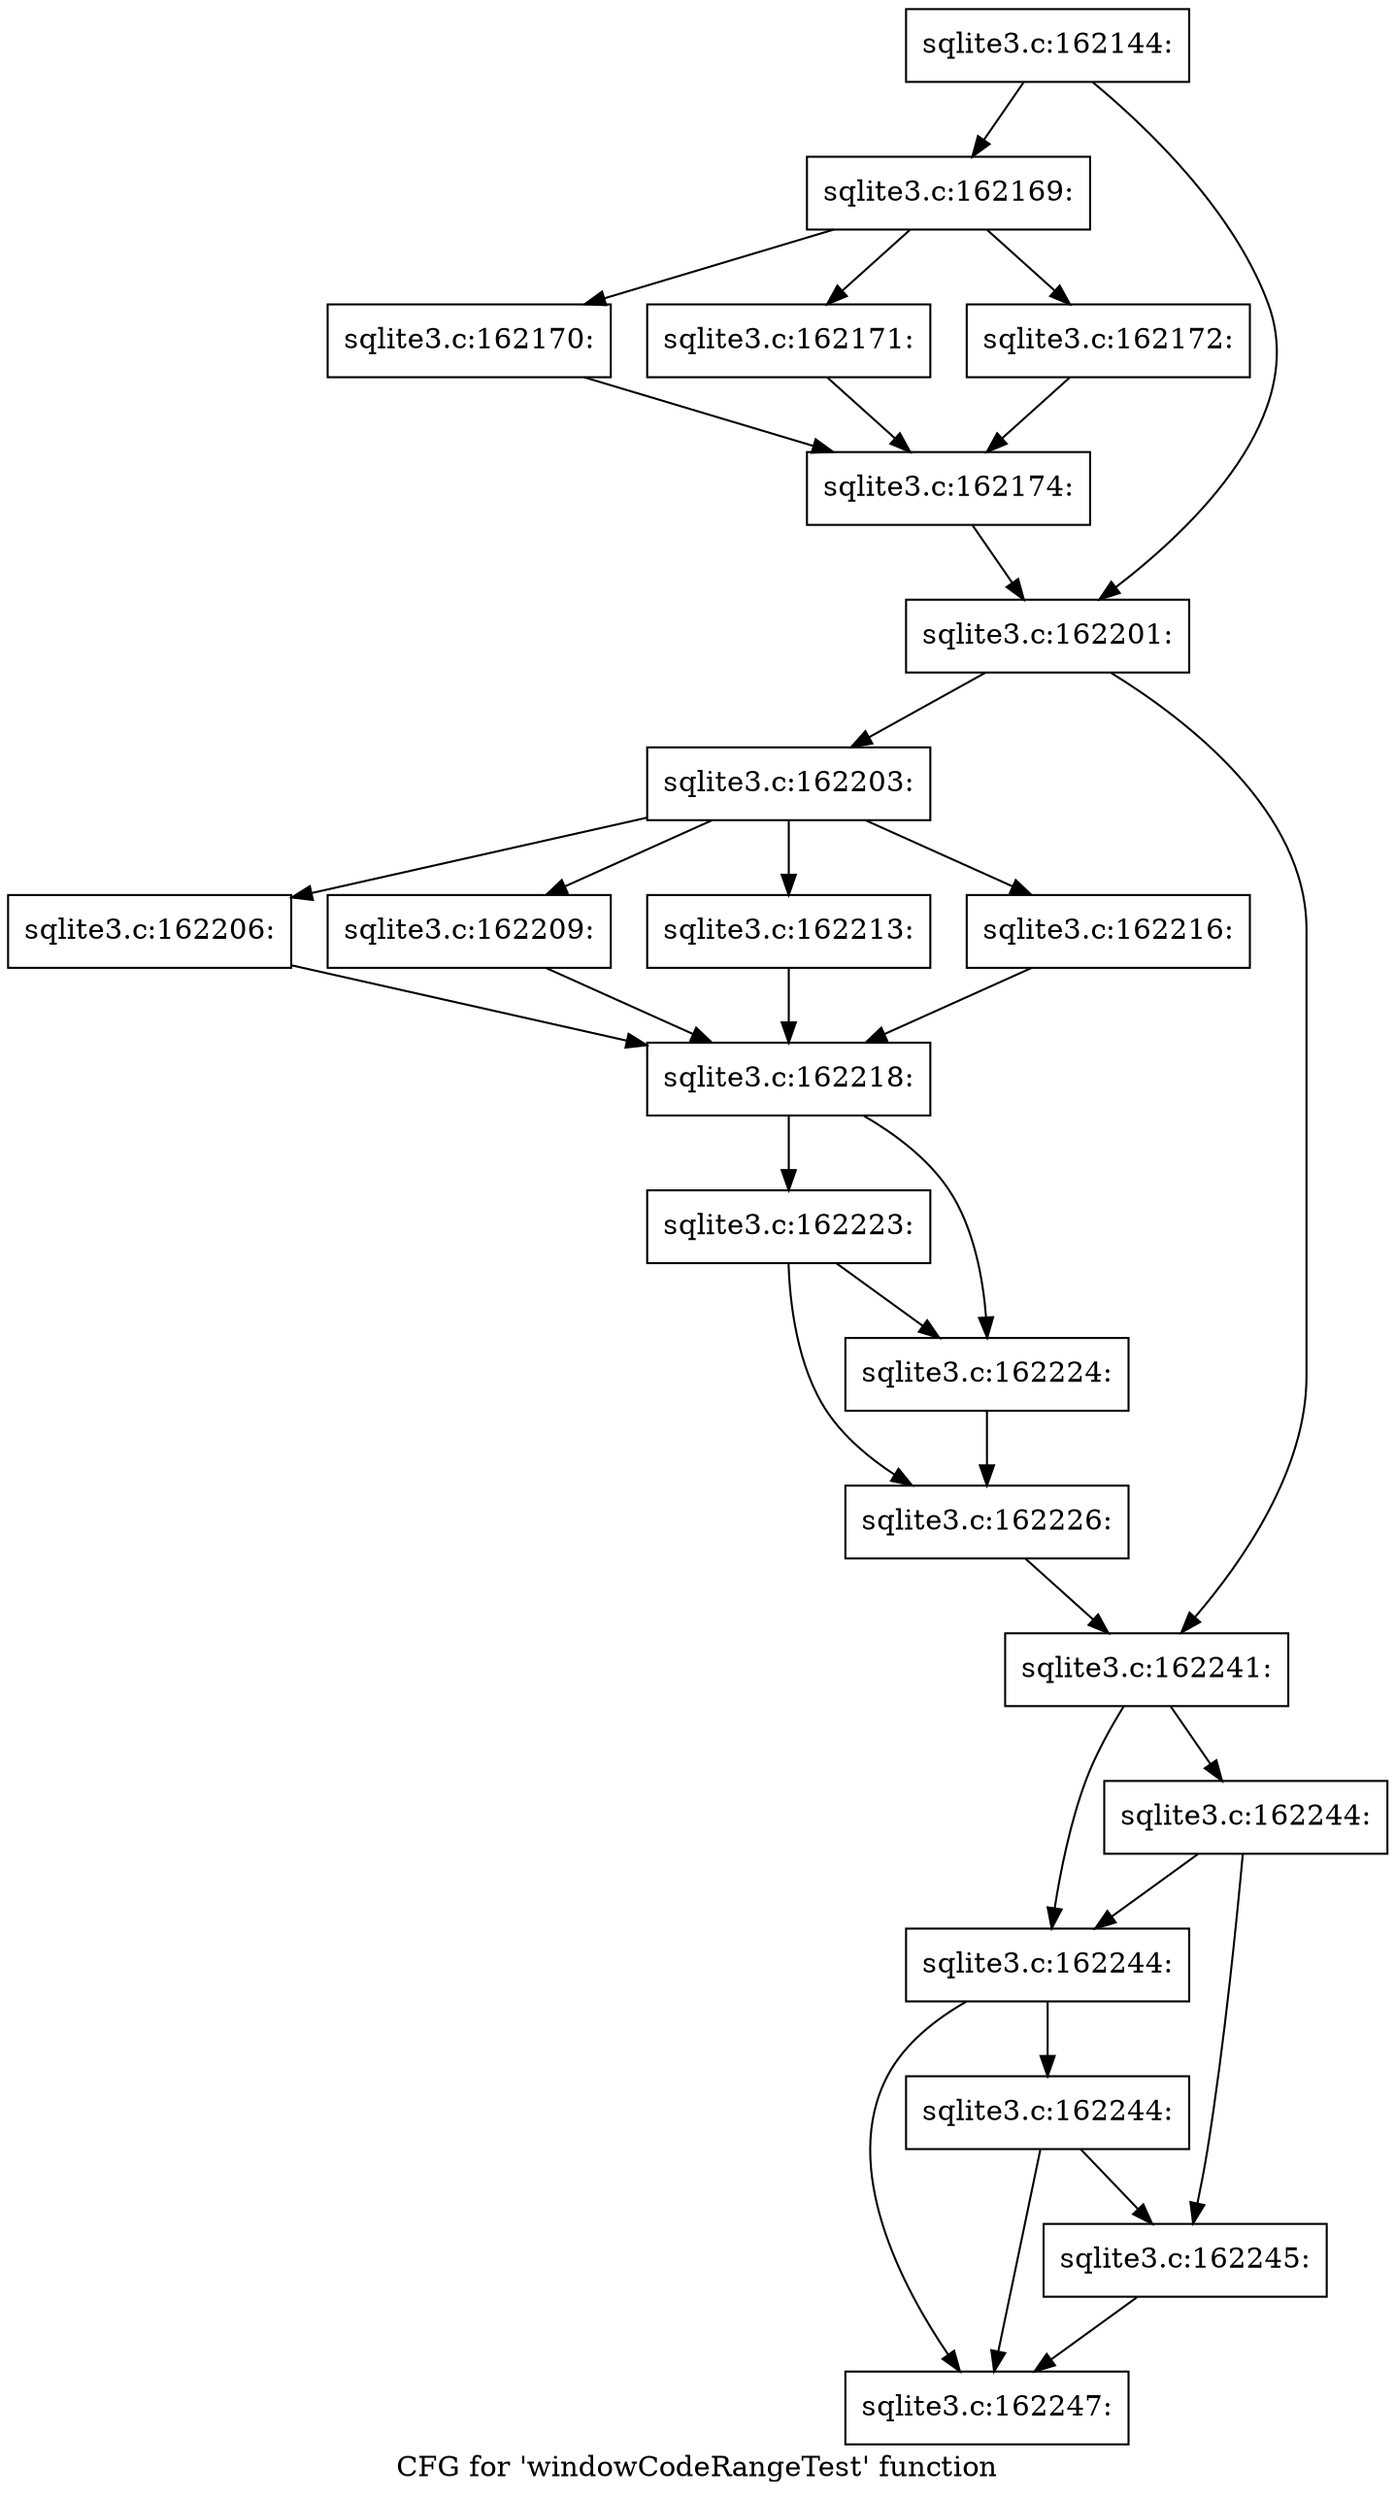 digraph "CFG for 'windowCodeRangeTest' function" {
	label="CFG for 'windowCodeRangeTest' function";

	Node0x55c0f9b27be0 [shape=record,label="{sqlite3.c:162144:}"];
	Node0x55c0f9b27be0 -> Node0x55c0f9b439d0;
	Node0x55c0f9b27be0 -> Node0x55c0f9b43a20;
	Node0x55c0f9b439d0 [shape=record,label="{sqlite3.c:162169:}"];
	Node0x55c0f9b439d0 -> Node0x55c0f9b44370;
	Node0x55c0f9b439d0 -> Node0x55c0f9b44750;
	Node0x55c0f9b439d0 -> Node0x55c0f9b44960;
	Node0x55c0f9b44750 [shape=record,label="{sqlite3.c:162170:}"];
	Node0x55c0f9b44750 -> Node0x55c0f9b44280;
	Node0x55c0f9b44960 [shape=record,label="{sqlite3.c:162171:}"];
	Node0x55c0f9b44960 -> Node0x55c0f9b44280;
	Node0x55c0f9b44370 [shape=record,label="{sqlite3.c:162172:}"];
	Node0x55c0f9b44370 -> Node0x55c0f9b44280;
	Node0x55c0f9b44280 [shape=record,label="{sqlite3.c:162174:}"];
	Node0x55c0f9b44280 -> Node0x55c0f9b43a20;
	Node0x55c0f9b43a20 [shape=record,label="{sqlite3.c:162201:}"];
	Node0x55c0f9b43a20 -> Node0x55c0f9b45080;
	Node0x55c0f9b43a20 -> Node0x55c0f9b450d0;
	Node0x55c0f9b45080 [shape=record,label="{sqlite3.c:162203:}"];
	Node0x55c0f9b45080 -> Node0x55c0f9b46020;
	Node0x55c0f9b45080 -> Node0x55c0f9b46400;
	Node0x55c0f9b45080 -> Node0x55c0f9b467c0;
	Node0x55c0f9b45080 -> Node0x55c0f9b46bf0;
	Node0x55c0f9b46400 [shape=record,label="{sqlite3.c:162206:}"];
	Node0x55c0f9b46400 -> Node0x55c0f9b45f30;
	Node0x55c0f9b467c0 [shape=record,label="{sqlite3.c:162209:}"];
	Node0x55c0f9b467c0 -> Node0x55c0f9b45f30;
	Node0x55c0f9b46bf0 [shape=record,label="{sqlite3.c:162213:}"];
	Node0x55c0f9b46bf0 -> Node0x55c0f9b45f30;
	Node0x55c0f9b46020 [shape=record,label="{sqlite3.c:162216:}"];
	Node0x55c0f9b46020 -> Node0x55c0f9b45f30;
	Node0x55c0f9b45f30 [shape=record,label="{sqlite3.c:162218:}"];
	Node0x55c0f9b45f30 -> Node0x55c0f9b47a30;
	Node0x55c0f9b45f30 -> Node0x55c0f9b47ad0;
	Node0x55c0f9b47ad0 [shape=record,label="{sqlite3.c:162223:}"];
	Node0x55c0f9b47ad0 -> Node0x55c0f9b47a30;
	Node0x55c0f9b47ad0 -> Node0x55c0f9b47a80;
	Node0x55c0f9b47a30 [shape=record,label="{sqlite3.c:162224:}"];
	Node0x55c0f9b47a30 -> Node0x55c0f9b47a80;
	Node0x55c0f9b47a80 [shape=record,label="{sqlite3.c:162226:}"];
	Node0x55c0f9b47a80 -> Node0x55c0f9b450d0;
	Node0x55c0f9b450d0 [shape=record,label="{sqlite3.c:162241:}"];
	Node0x55c0f9b450d0 -> Node0x55c0f9b48dd0;
	Node0x55c0f9b450d0 -> Node0x55c0f9b48d50;
	Node0x55c0f9b48dd0 [shape=record,label="{sqlite3.c:162244:}"];
	Node0x55c0f9b48dd0 -> Node0x55c0f9b48750;
	Node0x55c0f9b48dd0 -> Node0x55c0f9b48d50;
	Node0x55c0f9b48d50 [shape=record,label="{sqlite3.c:162244:}"];
	Node0x55c0f9b48d50 -> Node0x55c0f9b49340;
	Node0x55c0f9b48d50 -> Node0x55c0f9b48d00;
	Node0x55c0f9b49340 [shape=record,label="{sqlite3.c:162244:}"];
	Node0x55c0f9b49340 -> Node0x55c0f9b48750;
	Node0x55c0f9b49340 -> Node0x55c0f9b48d00;
	Node0x55c0f9b48750 [shape=record,label="{sqlite3.c:162245:}"];
	Node0x55c0f9b48750 -> Node0x55c0f9b48d00;
	Node0x55c0f9b48d00 [shape=record,label="{sqlite3.c:162247:}"];
}
